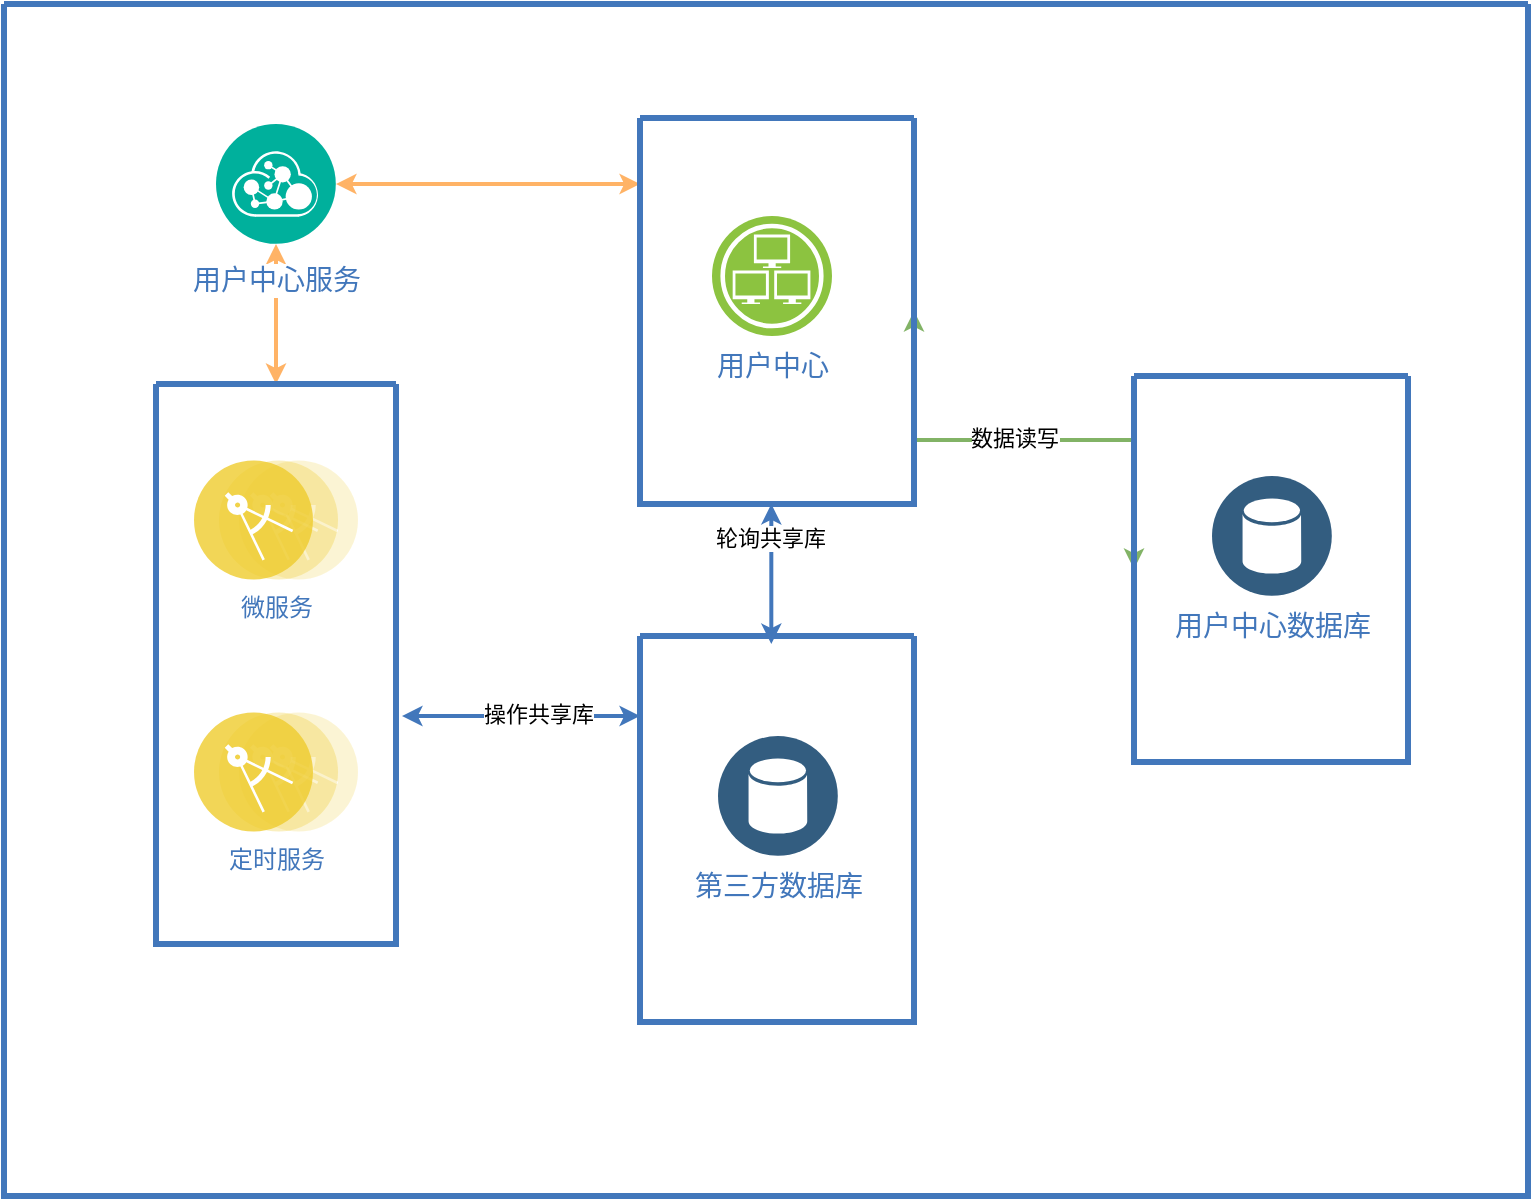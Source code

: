 <mxfile version="13.8.1" type="github">
  <diagram id="0d7cefc2-ccd6-e077-73ed-a8e48b0cddf6" name="Page-1">
    <mxGraphModel dx="1422" dy="777" grid="1" gridSize="10" guides="1" tooltips="1" connect="1" arrows="1" fold="1" page="1" pageScale="1" pageWidth="1169" pageHeight="827" background="#ffffff" math="0" shadow="0">
      <root>
        <mxCell id="0" />
        <mxCell id="1" parent="0" />
        <mxCell id="2" value="" style="swimlane;shadow=0;strokeColor=#4277BB;fillColor=#ffffff;fontColor=#4277BB;align=right;startSize=0;collapsible=0;strokeWidth=3;" parent="1" vertex="1">
          <mxGeometry x="178" y="74" width="762" height="596" as="geometry" />
        </mxCell>
        <mxCell id="103" style="edgeStyle=elbowEdgeStyle;rounded=0;elbow=vertical;html=1;labelBackgroundColor=#ffffff;startArrow=classic;startFill=1;startSize=4;endArrow=classic;endFill=1;endSize=4;jettySize=auto;orthogonalLoop=1;strokeWidth=2;fontSize=14;fontColor=#4277BB;strokeColor=#FFB366;" parent="2" source="76" target="77" edge="1">
          <mxGeometry relative="1" as="geometry" />
        </mxCell>
        <mxCell id="106" style="edgeStyle=elbowEdgeStyle;rounded=0;elbow=vertical;html=1;labelBackgroundColor=#ffffff;startArrow=classic;startFill=1;startSize=4;endArrow=classic;endFill=1;endSize=4;jettySize=auto;orthogonalLoop=1;strokeWidth=2;fontSize=14;fontColor=#4277BB;entryX=0;entryY=0.5;entryDx=0;entryDy=0;exitX=1;exitY=0.5;exitDx=0;exitDy=0;strokeColor=#82b366;fillColor=#d5e8d4;" parent="2" source="77" target="nAjsM4DF9k13uvVhEfmW-117" edge="1">
          <mxGeometry relative="1" as="geometry">
            <mxPoint x="566" y="309.126" as="targetPoint" />
          </mxGeometry>
        </mxCell>
        <mxCell id="nAjsM4DF9k13uvVhEfmW-128" value="数据读写" style="edgeLabel;html=1;align=center;verticalAlign=middle;resizable=0;points=[];" parent="106" vertex="1" connectable="0">
          <mxGeometry x="-0.045" y="1" relative="1" as="geometry">
            <mxPoint as="offset" />
          </mxGeometry>
        </mxCell>
        <mxCell id="104" style="edgeStyle=elbowEdgeStyle;rounded=0;elbow=vertical;html=1;labelBackgroundColor=#ffffff;startArrow=classic;startFill=1;startSize=4;endArrow=classic;endFill=1;endSize=4;jettySize=auto;orthogonalLoop=1;strokeWidth=2;fontSize=14;fontColor=#4277BB;strokeColor=#FFB366;" parent="2" source="76" target="28" edge="1">
          <mxGeometry relative="1" as="geometry">
            <mxPoint x="119" y="200" as="targetPoint" />
          </mxGeometry>
        </mxCell>
        <mxCell id="76" value="用户中心服务" style="aspect=fixed;perimeter=ellipsePerimeter;html=1;align=center;shadow=0;dashed=0;image;image=img/lib/ibm/management/api_management.svg;rounded=1;labelBackgroundColor=#ffffff;strokeColor=#666666;strokeWidth=3;fillColor=#C2952D;gradientColor=none;fontSize=14;fontColor=#4277BB;spacingTop=3;" parent="2" vertex="1">
          <mxGeometry x="106" y="60" width="60" height="60" as="geometry" />
        </mxCell>
        <mxCell id="28" value="" style="swimlane;shadow=0;strokeColor=#4277BB;fillColor=#ffffff;fontColor=#4277BB;align=right;startSize=0;collapsible=0;strokeWidth=3;" parent="2" vertex="1">
          <mxGeometry x="76" y="190" width="120" height="280" as="geometry" />
        </mxCell>
        <mxCell id="83" value="微服务" style="aspect=fixed;perimeter=ellipsePerimeter;html=1;align=center;shadow=0;dashed=0;image;image=img/lib/ibm/applications/microservice.svg;labelBackgroundColor=#ffffff;strokeColor=#666666;strokeWidth=3;fillColor=#C2952D;gradientColor=none;fontSize=12;fontColor=#4277BB;" parent="28" vertex="1">
          <mxGeometry x="19" y="38" width="82" height="60" as="geometry" />
        </mxCell>
        <mxCell id="84" value="定时服务" style="aspect=fixed;perimeter=ellipsePerimeter;html=1;align=center;shadow=0;dashed=0;image;image=img/lib/ibm/applications/microservice.svg;labelBackgroundColor=#ffffff;strokeColor=#666666;strokeWidth=3;fillColor=#C2952D;gradientColor=none;fontSize=12;fontColor=#4277BB;" parent="28" vertex="1">
          <mxGeometry x="19" y="164" width="82" height="60" as="geometry" />
        </mxCell>
        <mxCell id="77" value="" style="swimlane;shadow=0;strokeColor=#4277BB;fillColor=#ffffff;fontColor=#4277BB;align=right;startSize=0;collapsible=0;strokeWidth=3;" parent="2" vertex="1">
          <mxGeometry x="318" y="57" width="137" height="193" as="geometry" />
        </mxCell>
        <mxCell id="85" value="用户中心" style="aspect=fixed;perimeter=ellipsePerimeter;html=1;align=center;shadow=0;dashed=0;image;image=img/lib/ibm/infrastructure/infrastructure_services.svg;rounded=1;labelBackgroundColor=#ffffff;strokeColor=#666666;strokeWidth=3;fillColor=#C2952D;gradientColor=none;fontSize=14;fontColor=#4277BB;" parent="77" vertex="1">
          <mxGeometry x="36" y="49" width="60" height="60" as="geometry" />
        </mxCell>
        <mxCell id="nAjsM4DF9k13uvVhEfmW-110" value="" style="swimlane;shadow=0;strokeColor=#4277BB;fillColor=#ffffff;fontColor=#4277BB;align=right;startSize=0;collapsible=0;strokeWidth=3;" parent="2" vertex="1">
          <mxGeometry x="318" y="316" width="137" height="193" as="geometry" />
        </mxCell>
        <mxCell id="87" value="第三方数据库" style="aspect=fixed;perimeter=ellipsePerimeter;html=1;align=center;shadow=0;dashed=0;image;image=img/lib/ibm/data/data_services.svg;rounded=1;labelBackgroundColor=#ffffff;strokeColor=#666666;strokeWidth=3;fillColor=#C2952D;gradientColor=none;fontSize=14;fontColor=#4277BB;" parent="nAjsM4DF9k13uvVhEfmW-110" vertex="1">
          <mxGeometry x="39" y="50" width="60" height="60" as="geometry" />
        </mxCell>
        <mxCell id="nAjsM4DF9k13uvVhEfmW-117" value="" style="swimlane;shadow=0;strokeColor=#4277BB;fillColor=#ffffff;fontColor=#4277BB;align=right;startSize=0;collapsible=0;strokeWidth=3;" parent="2" vertex="1">
          <mxGeometry x="565" y="186" width="137" height="193" as="geometry" />
        </mxCell>
        <mxCell id="nAjsM4DF9k13uvVhEfmW-118" value="用户中心数据库" style="aspect=fixed;perimeter=ellipsePerimeter;html=1;align=center;shadow=0;dashed=0;image;image=img/lib/ibm/data/data_services.svg;rounded=1;labelBackgroundColor=#ffffff;strokeColor=#666666;strokeWidth=3;fillColor=#C2952D;gradientColor=none;fontSize=14;fontColor=#4277BB;" parent="nAjsM4DF9k13uvVhEfmW-117" vertex="1">
          <mxGeometry x="39" y="50" width="60" height="60" as="geometry" />
        </mxCell>
        <mxCell id="nAjsM4DF9k13uvVhEfmW-126" style="edgeStyle=elbowEdgeStyle;rounded=0;elbow=vertical;html=1;labelBackgroundColor=#ffffff;startArrow=classic;startFill=1;startSize=4;endArrow=classic;endFill=1;endSize=4;jettySize=auto;orthogonalLoop=1;strokeColor=#4277BB;strokeWidth=2;fontSize=14;fontColor=#4277BB;" parent="2" target="nAjsM4DF9k13uvVhEfmW-110" edge="1">
          <mxGeometry relative="1" as="geometry">
            <mxPoint x="199" y="356" as="sourcePoint" />
            <mxPoint x="289" y="356" as="targetPoint" />
            <Array as="points">
              <mxPoint x="199" y="356" />
            </Array>
          </mxGeometry>
        </mxCell>
        <mxCell id="nAjsM4DF9k13uvVhEfmW-131" value="操作共享库" style="edgeLabel;html=1;align=center;verticalAlign=middle;resizable=0;points=[];" parent="nAjsM4DF9k13uvVhEfmW-126" vertex="1" connectable="0">
          <mxGeometry x="0.134" y="1" relative="1" as="geometry">
            <mxPoint as="offset" />
          </mxGeometry>
        </mxCell>
        <mxCell id="nAjsM4DF9k13uvVhEfmW-127" style="edgeStyle=elbowEdgeStyle;rounded=0;elbow=vertical;html=1;labelBackgroundColor=#ffffff;startArrow=classic;startFill=1;startSize=4;endArrow=classic;endFill=1;endSize=4;jettySize=auto;orthogonalLoop=1;strokeWidth=2;fontSize=14;fontColor=#4277BB;strokeColor=#4277BB;" parent="2" edge="1">
          <mxGeometry relative="1" as="geometry">
            <mxPoint x="383.66" y="320" as="targetPoint" />
            <mxPoint x="383.66" y="250" as="sourcePoint" />
          </mxGeometry>
        </mxCell>
        <mxCell id="nAjsM4DF9k13uvVhEfmW-129" value="轮询共享库" style="edgeLabel;html=1;align=center;verticalAlign=middle;resizable=0;points=[];" parent="nAjsM4DF9k13uvVhEfmW-127" vertex="1" connectable="0">
          <mxGeometry x="-0.004" y="18" relative="1" as="geometry">
            <mxPoint x="-19" y="-18" as="offset" />
          </mxGeometry>
        </mxCell>
      </root>
    </mxGraphModel>
  </diagram>
</mxfile>
